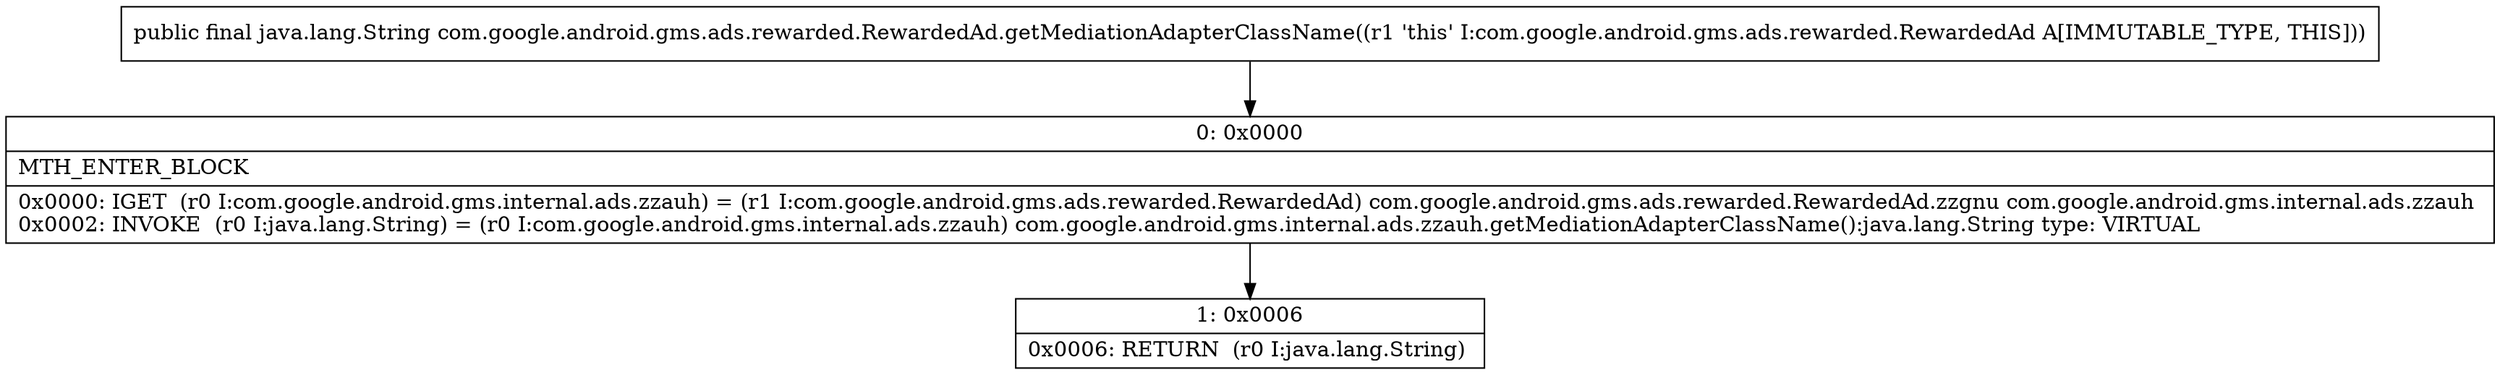 digraph "CFG forcom.google.android.gms.ads.rewarded.RewardedAd.getMediationAdapterClassName()Ljava\/lang\/String;" {
Node_0 [shape=record,label="{0\:\ 0x0000|MTH_ENTER_BLOCK\l|0x0000: IGET  (r0 I:com.google.android.gms.internal.ads.zzauh) = (r1 I:com.google.android.gms.ads.rewarded.RewardedAd) com.google.android.gms.ads.rewarded.RewardedAd.zzgnu com.google.android.gms.internal.ads.zzauh \l0x0002: INVOKE  (r0 I:java.lang.String) = (r0 I:com.google.android.gms.internal.ads.zzauh) com.google.android.gms.internal.ads.zzauh.getMediationAdapterClassName():java.lang.String type: VIRTUAL \l}"];
Node_1 [shape=record,label="{1\:\ 0x0006|0x0006: RETURN  (r0 I:java.lang.String) \l}"];
MethodNode[shape=record,label="{public final java.lang.String com.google.android.gms.ads.rewarded.RewardedAd.getMediationAdapterClassName((r1 'this' I:com.google.android.gms.ads.rewarded.RewardedAd A[IMMUTABLE_TYPE, THIS])) }"];
MethodNode -> Node_0;
Node_0 -> Node_1;
}

